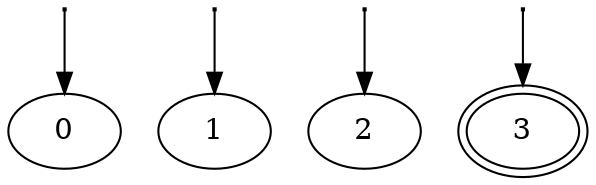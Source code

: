 digraph  {
0 [is_final=False, is_start=True, label=0, peripheries=1];
"0_starting" [height="0.0", label="", shape=None, width="0.0"];
1 [is_final=False, is_start=True, label=1, peripheries=1];
"1_starting" [height="0.0", label="", shape=None, width="0.0"];
2 [is_final=False, is_start=True, label=2, peripheries=1];
"2_starting" [height="0.0", label="", shape=None, width="0.0"];
3 [is_final=True, is_start=True, label=3, peripheries=2];
"3_starting" [height="0.0", label="", shape=None, width="0.0"];
"0_starting" -> 0  [key=0];
"1_starting" -> 1  [key=0];
"2_starting" -> 2  [key=0];
"3_starting" -> 3  [key=0];
}
